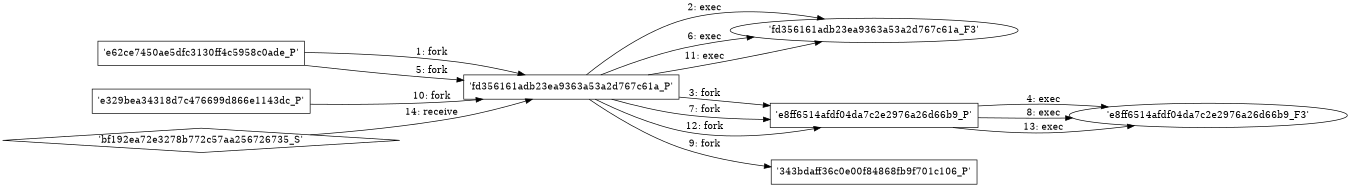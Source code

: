 digraph "D:\Learning\Paper\apt\基于CTI的攻击预警\Dataset\攻击图\ASGfromALLCTI\Following the Money Comparing cryptocurrency value to illicit mining activity.dot" {
rankdir="LR"
size="9"
fixedsize="false"
splines="true"
nodesep=0.3
ranksep=0
fontsize=10
overlap="scalexy"
engine= "neato"
	"'e62ce7450ae5dfc3130ff4c5958c0ade_P'" [node_type=Process shape=box]
	"'fd356161adb23ea9363a53a2d767c61a_P'" [node_type=Process shape=box]
	"'e62ce7450ae5dfc3130ff4c5958c0ade_P'" -> "'fd356161adb23ea9363a53a2d767c61a_P'" [label="1: fork"]
	"'fd356161adb23ea9363a53a2d767c61a_P'" [node_type=Process shape=box]
	"'fd356161adb23ea9363a53a2d767c61a_F3'" [node_type=File shape=ellipse]
	"'fd356161adb23ea9363a53a2d767c61a_P'" -> "'fd356161adb23ea9363a53a2d767c61a_F3'" [label="2: exec"]
	"'fd356161adb23ea9363a53a2d767c61a_P'" [node_type=Process shape=box]
	"'e8ff6514afdf04da7c2e2976a26d66b9_P'" [node_type=Process shape=box]
	"'fd356161adb23ea9363a53a2d767c61a_P'" -> "'e8ff6514afdf04da7c2e2976a26d66b9_P'" [label="3: fork"]
	"'e8ff6514afdf04da7c2e2976a26d66b9_P'" [node_type=Process shape=box]
	"'e8ff6514afdf04da7c2e2976a26d66b9_F3'" [node_type=File shape=ellipse]
	"'e8ff6514afdf04da7c2e2976a26d66b9_P'" -> "'e8ff6514afdf04da7c2e2976a26d66b9_F3'" [label="4: exec"]
	"'e62ce7450ae5dfc3130ff4c5958c0ade_P'" [node_type=Process shape=box]
	"'fd356161adb23ea9363a53a2d767c61a_P'" [node_type=Process shape=box]
	"'e62ce7450ae5dfc3130ff4c5958c0ade_P'" -> "'fd356161adb23ea9363a53a2d767c61a_P'" [label="5: fork"]
	"'fd356161adb23ea9363a53a2d767c61a_P'" [node_type=Process shape=box]
	"'fd356161adb23ea9363a53a2d767c61a_F3'" [node_type=File shape=ellipse]
	"'fd356161adb23ea9363a53a2d767c61a_P'" -> "'fd356161adb23ea9363a53a2d767c61a_F3'" [label="6: exec"]
	"'fd356161adb23ea9363a53a2d767c61a_P'" [node_type=Process shape=box]
	"'e8ff6514afdf04da7c2e2976a26d66b9_P'" [node_type=Process shape=box]
	"'fd356161adb23ea9363a53a2d767c61a_P'" -> "'e8ff6514afdf04da7c2e2976a26d66b9_P'" [label="7: fork"]
	"'e8ff6514afdf04da7c2e2976a26d66b9_P'" [node_type=Process shape=box]
	"'e8ff6514afdf04da7c2e2976a26d66b9_F3'" [node_type=File shape=ellipse]
	"'e8ff6514afdf04da7c2e2976a26d66b9_P'" -> "'e8ff6514afdf04da7c2e2976a26d66b9_F3'" [label="8: exec"]
	"'fd356161adb23ea9363a53a2d767c61a_P'" [node_type=Process shape=box]
	"'343bdaff36c0e00f84868fb9f701c106_P'" [node_type=Process shape=box]
	"'fd356161adb23ea9363a53a2d767c61a_P'" -> "'343bdaff36c0e00f84868fb9f701c106_P'" [label="9: fork"]
	"'e329bea34318d7c476699d866e1143dc_P'" [node_type=Process shape=box]
	"'fd356161adb23ea9363a53a2d767c61a_P'" [node_type=Process shape=box]
	"'e329bea34318d7c476699d866e1143dc_P'" -> "'fd356161adb23ea9363a53a2d767c61a_P'" [label="10: fork"]
	"'fd356161adb23ea9363a53a2d767c61a_P'" [node_type=Process shape=box]
	"'fd356161adb23ea9363a53a2d767c61a_F3'" [node_type=File shape=ellipse]
	"'fd356161adb23ea9363a53a2d767c61a_P'" -> "'fd356161adb23ea9363a53a2d767c61a_F3'" [label="11: exec"]
	"'fd356161adb23ea9363a53a2d767c61a_P'" [node_type=Process shape=box]
	"'e8ff6514afdf04da7c2e2976a26d66b9_P'" [node_type=Process shape=box]
	"'fd356161adb23ea9363a53a2d767c61a_P'" -> "'e8ff6514afdf04da7c2e2976a26d66b9_P'" [label="12: fork"]
	"'e8ff6514afdf04da7c2e2976a26d66b9_P'" [node_type=Process shape=box]
	"'e8ff6514afdf04da7c2e2976a26d66b9_F3'" [node_type=File shape=ellipse]
	"'e8ff6514afdf04da7c2e2976a26d66b9_P'" -> "'e8ff6514afdf04da7c2e2976a26d66b9_F3'" [label="13: exec"]
	"'fd356161adb23ea9363a53a2d767c61a_P'" [node_type=Process shape=box]
	"'bf192ea72e3278b772c57aa256726735_S'" [node_type=Socket shape=diamond]
	"'bf192ea72e3278b772c57aa256726735_S'" -> "'fd356161adb23ea9363a53a2d767c61a_P'" [label="14: receive"]
}
